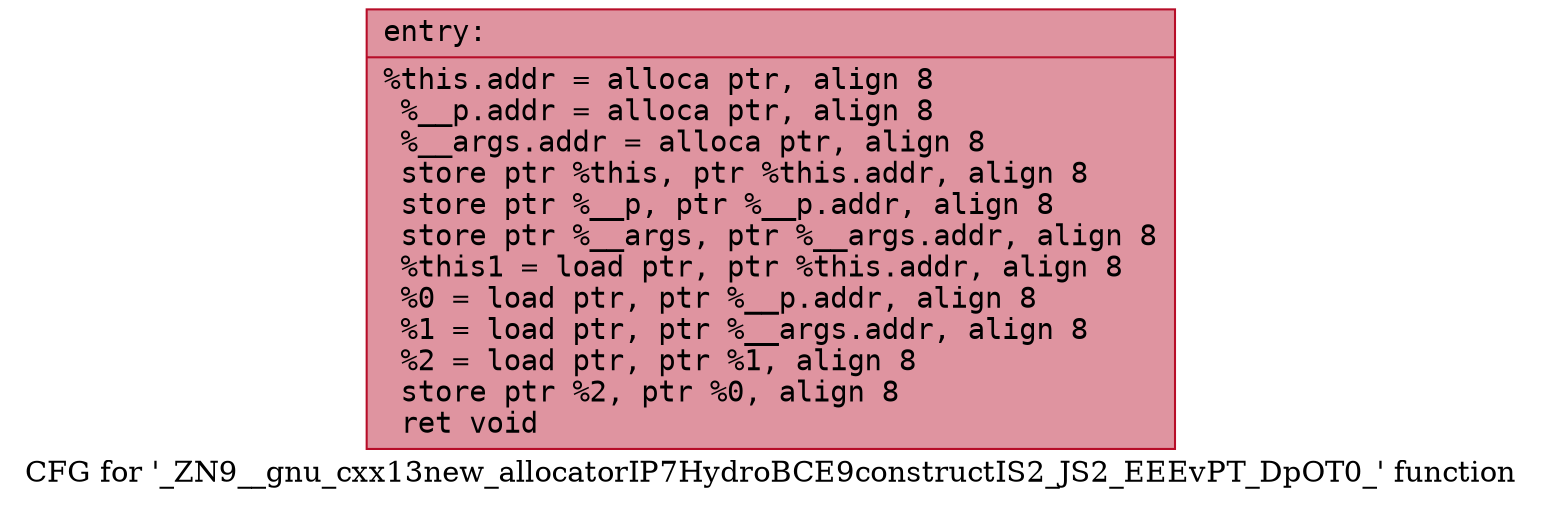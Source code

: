 digraph "CFG for '_ZN9__gnu_cxx13new_allocatorIP7HydroBCE9constructIS2_JS2_EEEvPT_DpOT0_' function" {
	label="CFG for '_ZN9__gnu_cxx13new_allocatorIP7HydroBCE9constructIS2_JS2_EEEvPT_DpOT0_' function";

	Node0x56186994c580 [shape=record,color="#b70d28ff", style=filled, fillcolor="#b70d2870" fontname="Courier",label="{entry:\l|  %this.addr = alloca ptr, align 8\l  %__p.addr = alloca ptr, align 8\l  %__args.addr = alloca ptr, align 8\l  store ptr %this, ptr %this.addr, align 8\l  store ptr %__p, ptr %__p.addr, align 8\l  store ptr %__args, ptr %__args.addr, align 8\l  %this1 = load ptr, ptr %this.addr, align 8\l  %0 = load ptr, ptr %__p.addr, align 8\l  %1 = load ptr, ptr %__args.addr, align 8\l  %2 = load ptr, ptr %1, align 8\l  store ptr %2, ptr %0, align 8\l  ret void\l}"];
}
